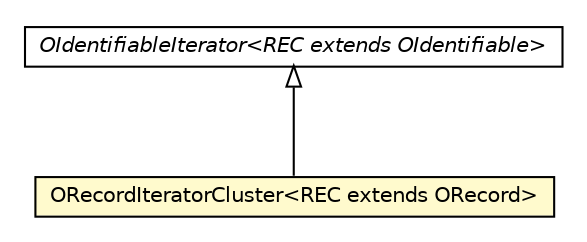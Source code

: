 #!/usr/local/bin/dot
#
# Class diagram 
# Generated by UMLGraph version R5_6-24-gf6e263 (http://www.umlgraph.org/)
#

digraph G {
	edge [fontname="Helvetica",fontsize=10,labelfontname="Helvetica",labelfontsize=10];
	node [fontname="Helvetica",fontsize=10,shape=plaintext];
	nodesep=0.25;
	ranksep=0.5;
	// com.orientechnologies.orient.core.iterator.ORecordIteratorCluster<REC extends com.orientechnologies.orient.core.record.ORecord>
	c5571793 [label=<<table title="com.orientechnologies.orient.core.iterator.ORecordIteratorCluster" border="0" cellborder="1" cellspacing="0" cellpadding="2" port="p" bgcolor="lemonChiffon" href="./ORecordIteratorCluster.html">
		<tr><td><table border="0" cellspacing="0" cellpadding="1">
<tr><td align="center" balign="center"> ORecordIteratorCluster&lt;REC extends ORecord&gt; </td></tr>
		</table></td></tr>
		</table>>, URL="./ORecordIteratorCluster.html", fontname="Helvetica", fontcolor="black", fontsize=10.0];
	// com.orientechnologies.orient.core.iterator.OIdentifiableIterator<REC extends com.orientechnologies.orient.core.db.record.OIdentifiable>
	c5571796 [label=<<table title="com.orientechnologies.orient.core.iterator.OIdentifiableIterator" border="0" cellborder="1" cellspacing="0" cellpadding="2" port="p" href="./OIdentifiableIterator.html">
		<tr><td><table border="0" cellspacing="0" cellpadding="1">
<tr><td align="center" balign="center"><font face="Helvetica-Oblique"> OIdentifiableIterator&lt;REC extends OIdentifiable&gt; </font></td></tr>
		</table></td></tr>
		</table>>, URL="./OIdentifiableIterator.html", fontname="Helvetica", fontcolor="black", fontsize=10.0];
	//com.orientechnologies.orient.core.iterator.ORecordIteratorCluster<REC extends com.orientechnologies.orient.core.record.ORecord> extends com.orientechnologies.orient.core.iterator.OIdentifiableIterator<REC>
	c5571796:p -> c5571793:p [dir=back,arrowtail=empty];
}

